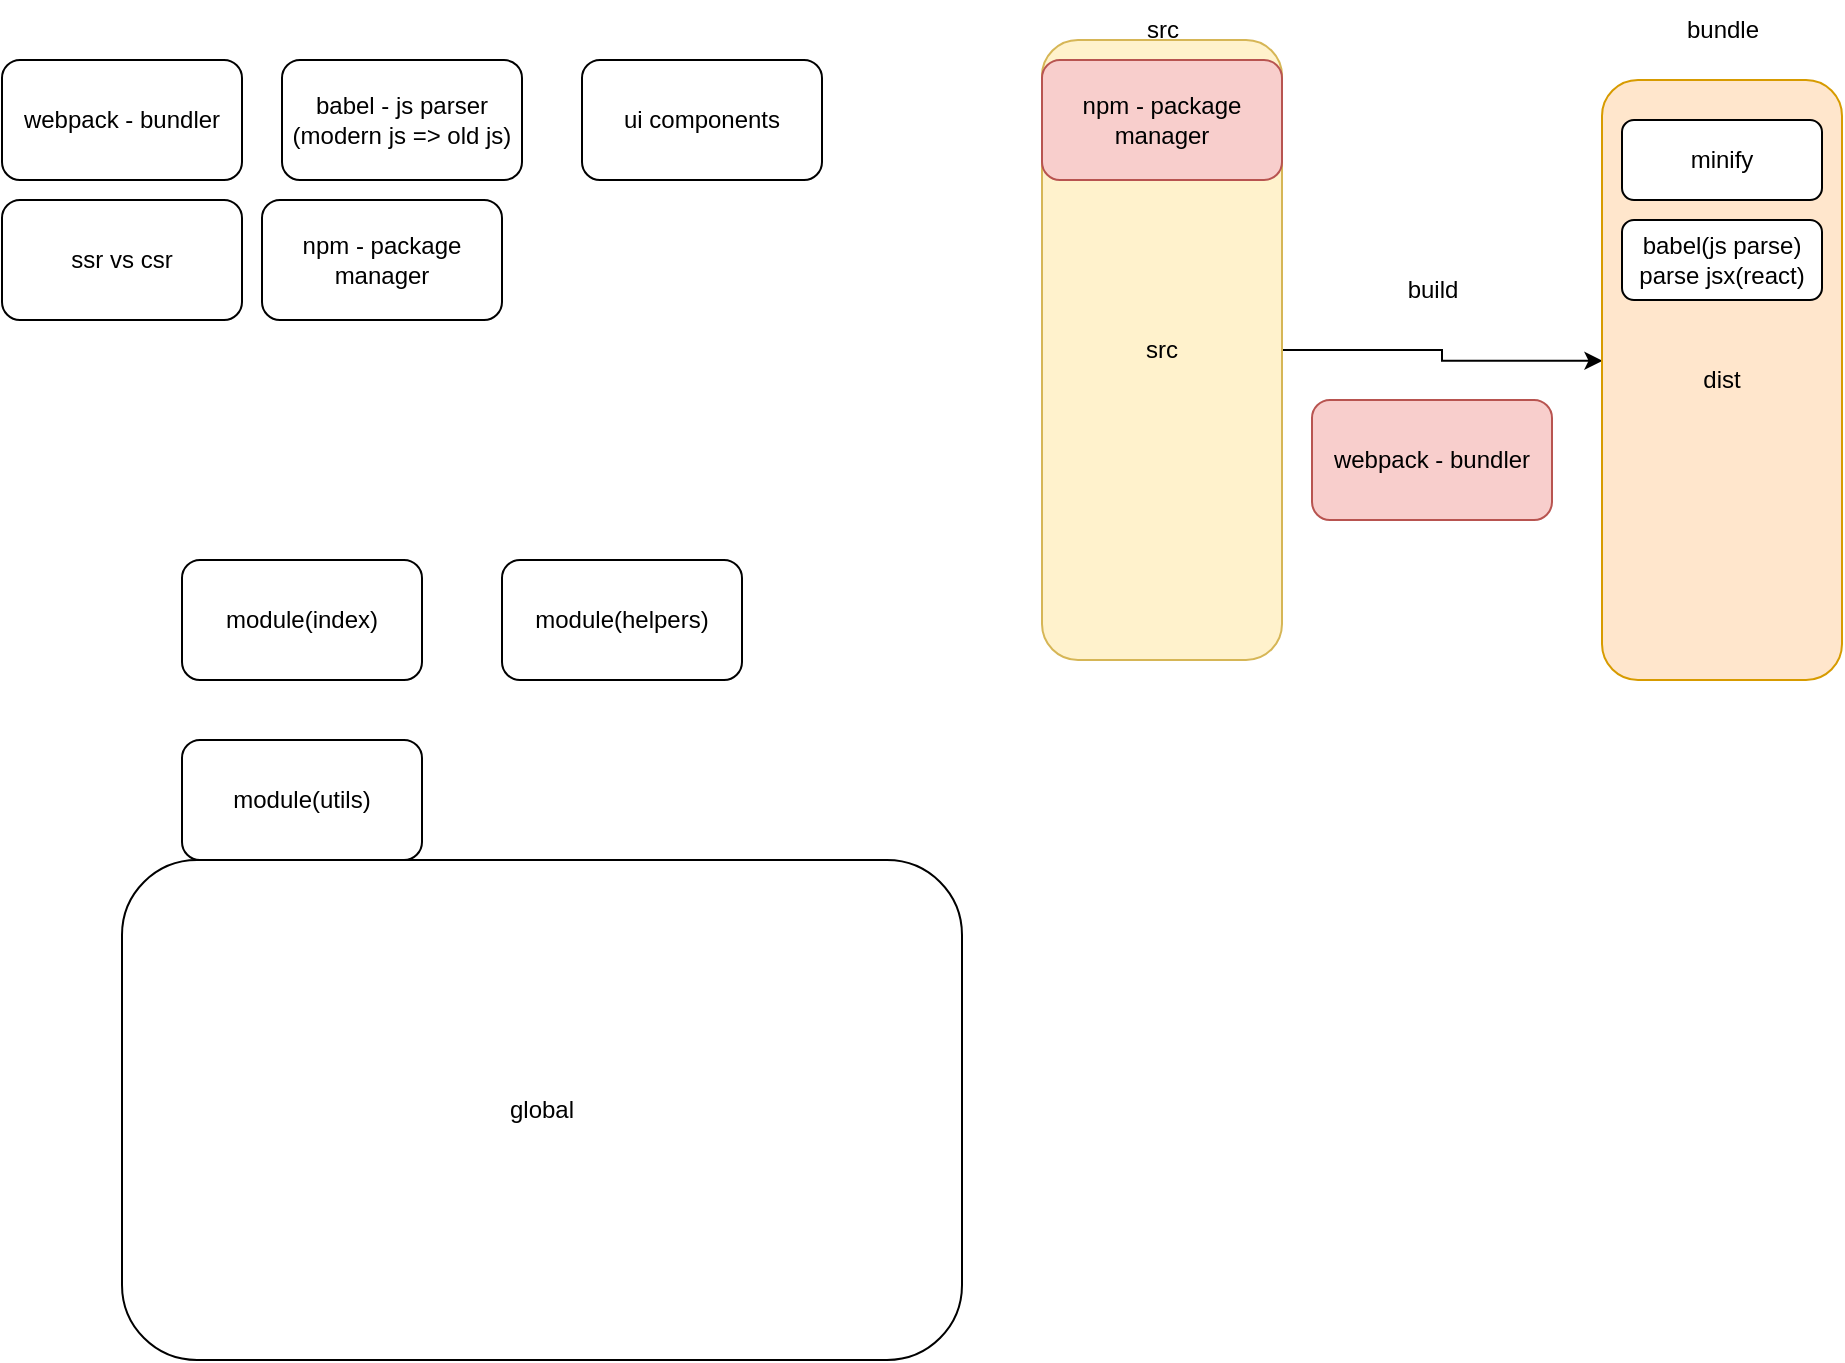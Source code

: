 <mxfile version="20.2.8" type="device"><diagram id="92co8-jUAZSrm0bvf1pP" name="Page-1"><mxGraphModel dx="888" dy="600" grid="1" gridSize="10" guides="1" tooltips="1" connect="1" arrows="1" fold="1" page="1" pageScale="1" pageWidth="850" pageHeight="1100" math="0" shadow="0"><root><mxCell id="0"/><mxCell id="1" parent="0"/><mxCell id="XQAil73Abqh_ZAxCApQP-1" value="webpack - bundler" style="rounded=1;whiteSpace=wrap;html=1;" vertex="1" parent="1"><mxGeometry x="80" y="40" width="120" height="60" as="geometry"/></mxCell><mxCell id="XQAil73Abqh_ZAxCApQP-2" value="babel - js parser (modern js =&amp;gt; old js)" style="rounded=1;whiteSpace=wrap;html=1;" vertex="1" parent="1"><mxGeometry x="220" y="40" width="120" height="60" as="geometry"/></mxCell><mxCell id="XQAil73Abqh_ZAxCApQP-3" value="ui components" style="rounded=1;whiteSpace=wrap;html=1;" vertex="1" parent="1"><mxGeometry x="370" y="40" width="120" height="60" as="geometry"/></mxCell><mxCell id="XQAil73Abqh_ZAxCApQP-4" value="ssr vs csr&lt;br&gt;" style="rounded=1;whiteSpace=wrap;html=1;" vertex="1" parent="1"><mxGeometry x="80" y="110" width="120" height="60" as="geometry"/></mxCell><mxCell id="XQAil73Abqh_ZAxCApQP-5" value="global" style="rounded=1;whiteSpace=wrap;html=1;" vertex="1" parent="1"><mxGeometry x="140" y="440" width="420" height="250" as="geometry"/></mxCell><mxCell id="XQAil73Abqh_ZAxCApQP-6" value="module(index)" style="rounded=1;whiteSpace=wrap;html=1;" vertex="1" parent="1"><mxGeometry x="170" y="290" width="120" height="60" as="geometry"/></mxCell><mxCell id="XQAil73Abqh_ZAxCApQP-7" value="module(helpers)" style="rounded=1;whiteSpace=wrap;html=1;" vertex="1" parent="1"><mxGeometry x="330" y="290" width="120" height="60" as="geometry"/></mxCell><mxCell id="XQAil73Abqh_ZAxCApQP-8" value="module(utils)" style="rounded=1;whiteSpace=wrap;html=1;" vertex="1" parent="1"><mxGeometry x="170" y="380" width="120" height="60" as="geometry"/></mxCell><mxCell id="XQAil73Abqh_ZAxCApQP-15" style="edgeStyle=orthogonalEdgeStyle;rounded=0;orthogonalLoop=1;jettySize=auto;html=1;entryX=0.002;entryY=0.468;entryDx=0;entryDy=0;entryPerimeter=0;" edge="1" parent="1" source="XQAil73Abqh_ZAxCApQP-9" target="XQAil73Abqh_ZAxCApQP-10"><mxGeometry relative="1" as="geometry"/></mxCell><mxCell id="XQAil73Abqh_ZAxCApQP-9" value="src" style="rounded=1;whiteSpace=wrap;html=1;fillColor=#fff2cc;strokeColor=#d6b656;" vertex="1" parent="1"><mxGeometry x="600" y="30" width="120" height="310" as="geometry"/></mxCell><mxCell id="XQAil73Abqh_ZAxCApQP-10" value="dist" style="rounded=1;whiteSpace=wrap;html=1;fillColor=#ffe6cc;strokeColor=#d79b00;" vertex="1" parent="1"><mxGeometry x="880" y="50" width="120" height="300" as="geometry"/></mxCell><mxCell id="XQAil73Abqh_ZAxCApQP-11" value="src" style="text;html=1;align=center;verticalAlign=middle;resizable=0;points=[];autosize=1;strokeColor=none;fillColor=none;" vertex="1" parent="1"><mxGeometry x="640" y="10" width="40" height="30" as="geometry"/></mxCell><mxCell id="XQAil73Abqh_ZAxCApQP-12" value="bundle&lt;br&gt;" style="text;html=1;align=center;verticalAlign=middle;resizable=0;points=[];autosize=1;strokeColor=none;fillColor=none;" vertex="1" parent="1"><mxGeometry x="910" y="10" width="60" height="30" as="geometry"/></mxCell><mxCell id="XQAil73Abqh_ZAxCApQP-13" value="minify" style="rounded=1;whiteSpace=wrap;html=1;" vertex="1" parent="1"><mxGeometry x="890" y="70" width="100" height="40" as="geometry"/></mxCell><mxCell id="XQAil73Abqh_ZAxCApQP-14" value="babel(js parse) parse jsx(react)&lt;br&gt;" style="rounded=1;whiteSpace=wrap;html=1;" vertex="1" parent="1"><mxGeometry x="890" y="120" width="100" height="40" as="geometry"/></mxCell><mxCell id="XQAil73Abqh_ZAxCApQP-16" value="webpack - bundler" style="rounded=1;whiteSpace=wrap;html=1;fillColor=#f8cecc;strokeColor=#b85450;" vertex="1" parent="1"><mxGeometry x="735" y="210" width="120" height="60" as="geometry"/></mxCell><mxCell id="XQAil73Abqh_ZAxCApQP-17" value="npm - package manager" style="rounded=1;whiteSpace=wrap;html=1;" vertex="1" parent="1"><mxGeometry x="210" y="110" width="120" height="60" as="geometry"/></mxCell><mxCell id="XQAil73Abqh_ZAxCApQP-18" value="build&lt;br&gt;" style="text;html=1;align=center;verticalAlign=middle;resizable=0;points=[];autosize=1;strokeColor=none;fillColor=none;" vertex="1" parent="1"><mxGeometry x="770" y="140" width="50" height="30" as="geometry"/></mxCell><mxCell id="XQAil73Abqh_ZAxCApQP-19" value="npm - package manager" style="rounded=1;whiteSpace=wrap;html=1;fillColor=#f8cecc;strokeColor=#b85450;" vertex="1" parent="1"><mxGeometry x="600" y="40" width="120" height="60" as="geometry"/></mxCell></root></mxGraphModel></diagram></mxfile>